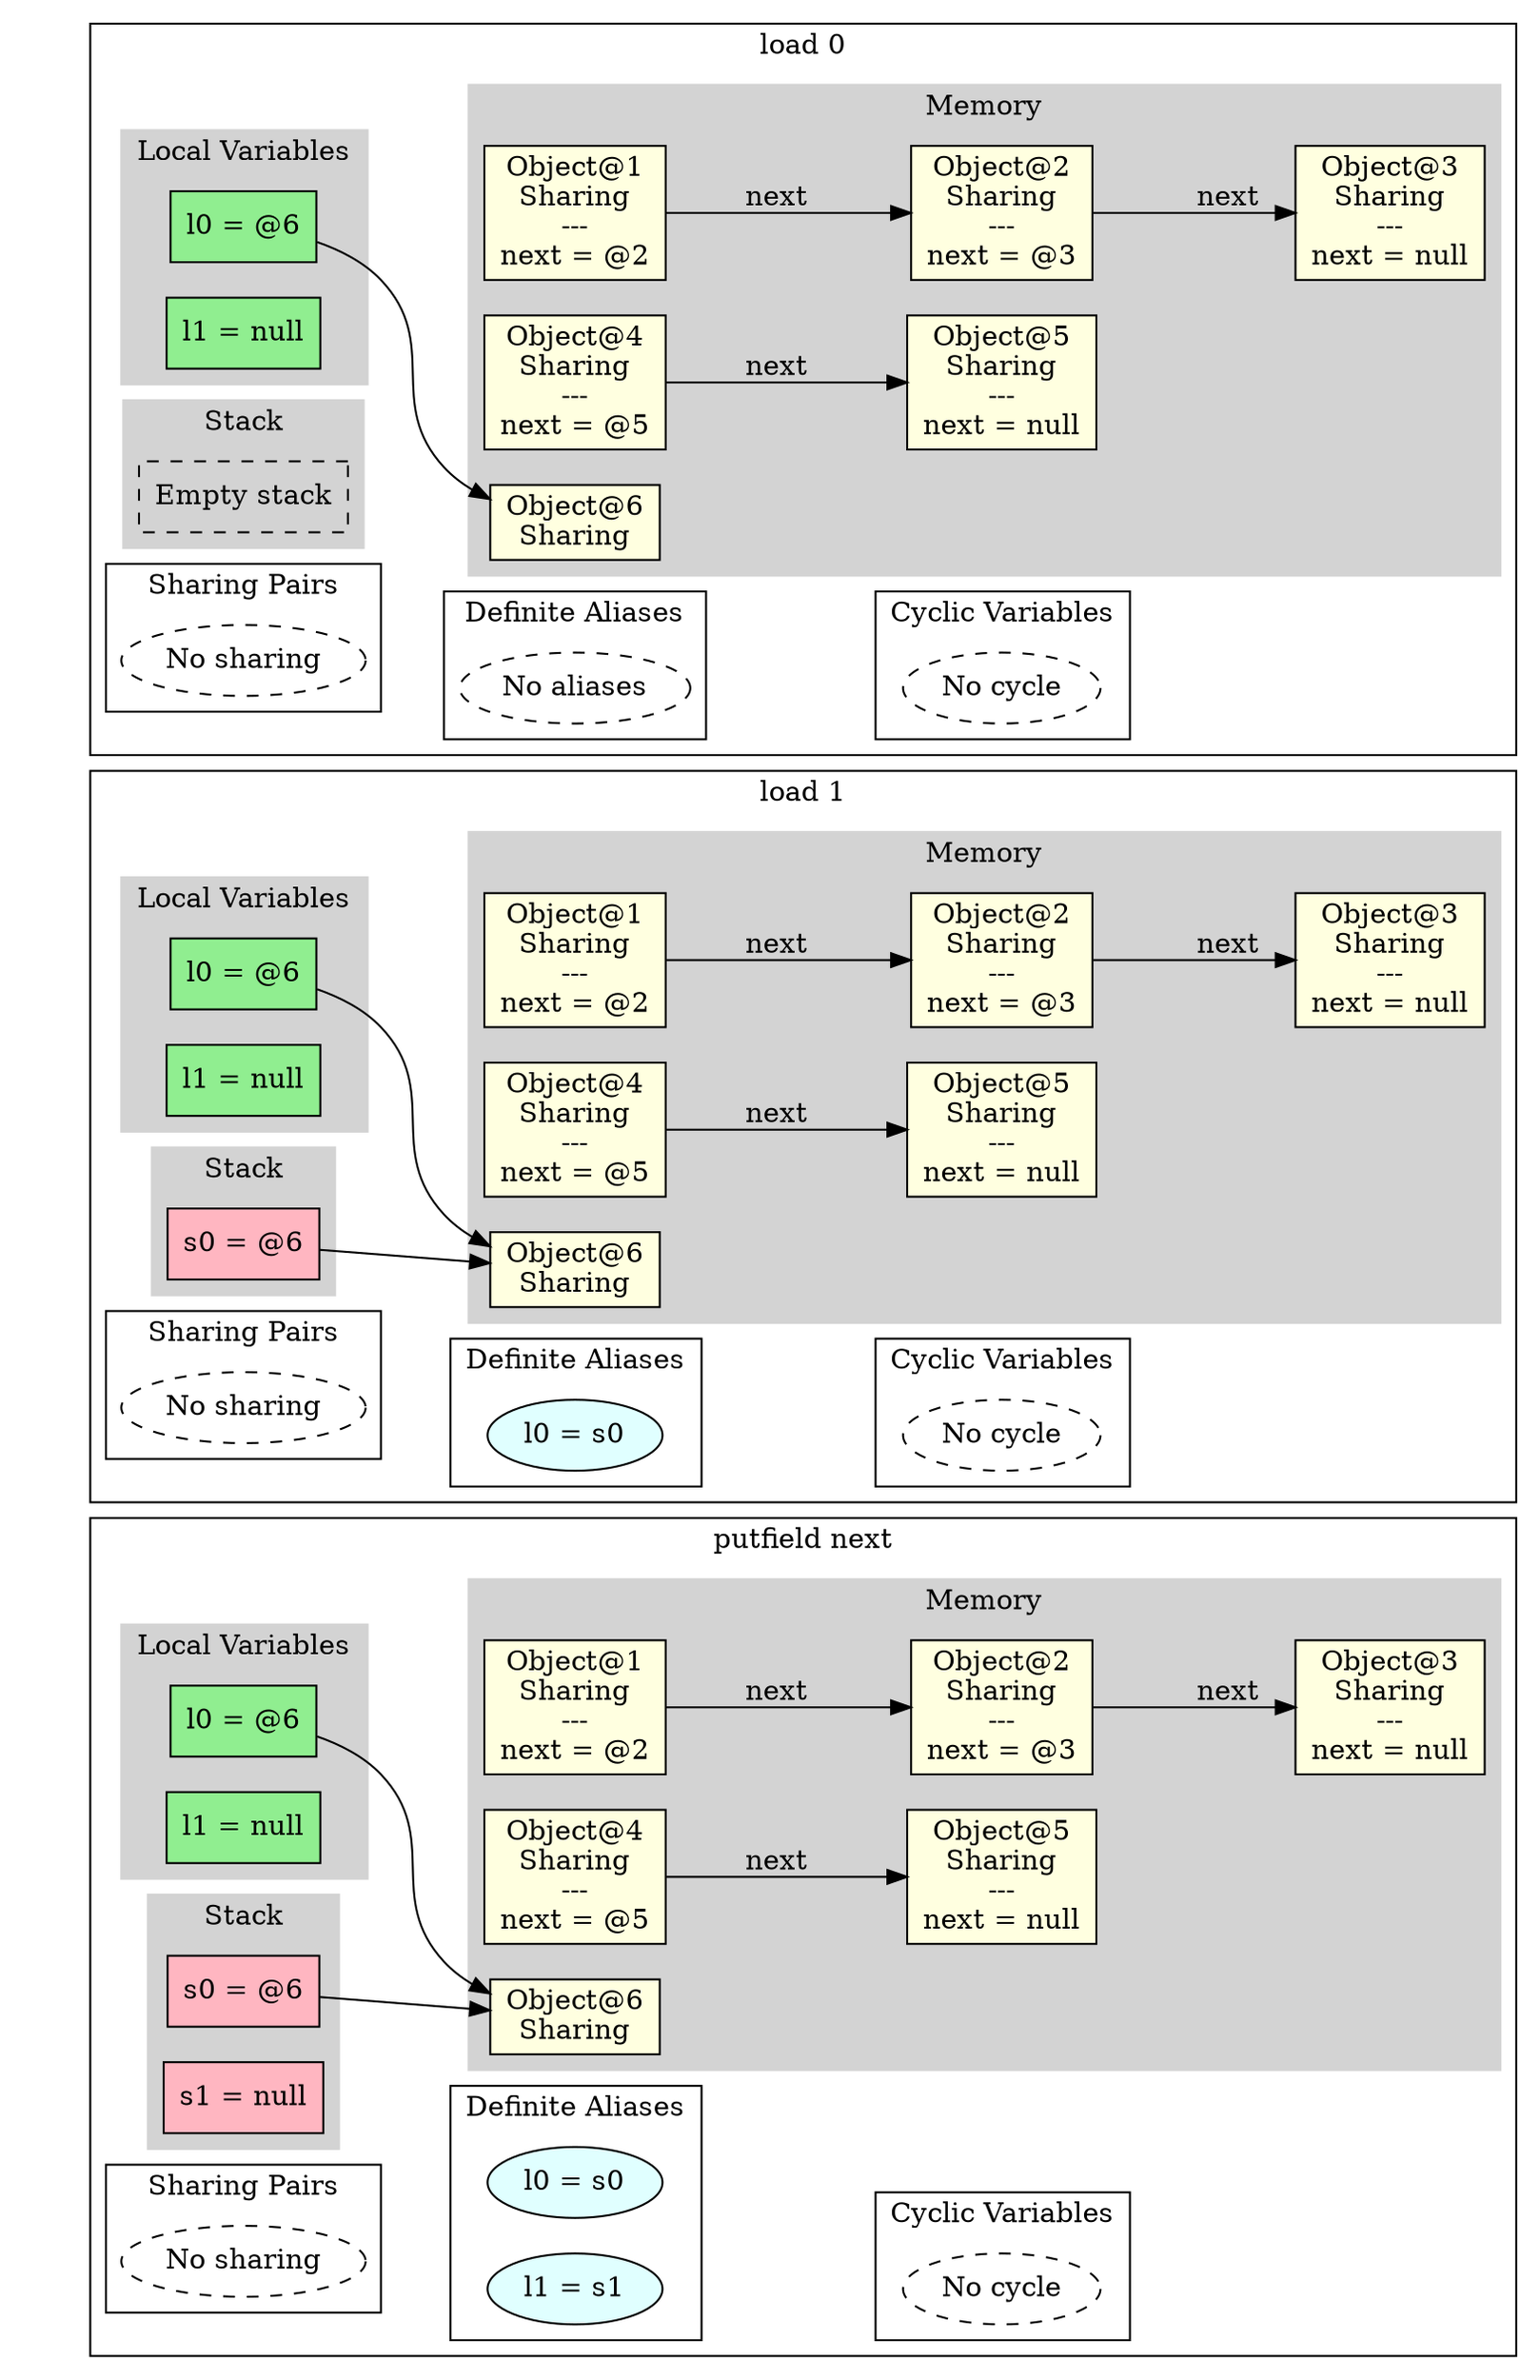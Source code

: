 digraph MemoryGraph {
 node [shape=box, style=filled, fillcolor=lightblue];
 rankdir=LR;

 // Invisible anchor subgraph
 subgraph cluster_anchor {
 style=invis;
 anchor [style=invis, shape=point, width=0, height=0];
 }

 // Starting point for subgraph ordering
 anchor_start [style=invis, shape=point];

 anchor_1748986333595 [style=invis, shape=point];
 anchor_start -> anchor_1748986333595 [style=invis];
 anchor_start = anchor_1748986333595;

 subgraph cluster_1748986333595 {
 anchor_1748986333595 [style=invis];
 label="load 0";
 subgraph cluster_locals_1748986333595 {
 label="Local Variables";
 style=filled;
 color=lightgrey;
 node [style=filled, fillcolor=lightgreen];
 "l0_1748986333595" [label="l0 = @6"];
 "l1_1748986333595" [label="l1 = null"];
 }

 subgraph cluster_stack_1748986333595 {
 label="Stack";
 style=filled;
 color=lightgrey;
 node [style=filled, fillcolor=lightpink];
 "empty_stack_1748986333595" [label="Empty stack", style=dashed, fillcolor=white];
 }

 subgraph cluster_memory_1748986333595 {
 label="Memory";
 style=filled;
 color=lightgrey;
 node [style=filled, fillcolor=lightyellow];
 "obj1_1748986333595" [label="Object@1\nSharing\n---\nnext = @2\n"];
 "obj2_1748986333595" [label="Object@2\nSharing\n---\nnext = @3\n"];
 "obj3_1748986333595" [label="Object@3\nSharing\n---\nnext = null\n"];
 "obj4_1748986333595" [label="Object@4\nSharing\n---\nnext = @5\n"];
 "obj5_1748986333595" [label="Object@5\nSharing\n---\nnext = null\n"];
 "obj6_1748986333595" [label="Object@6\nSharing"];
 }

 "l0_1748986333595" -> "obj6_1748986333595";
 "obj1_1748986333595" -> "obj2_1748986333595" [label="next"];
 "obj2_1748986333595" -> "obj3_1748986333595" [label="next"];
 "obj4_1748986333595" -> "obj5_1748986333595" [label="next"];

 // Sharing pairs
 subgraph cluster_sharing_1748986333595 {
 label="Sharing Pairs";
 node [shape=ellipse, style=filled, fillcolor=lightyellow];
 "empty_sharing_1748986333595" [label="No sharing", style=dashed, fillcolor=white];
 }

    // Alias pairs
    subgraph cluster_aliases_1748986333595 {
      label="Definite Aliases";
      node [shape=ellipse, style=filled, fillcolor=lightcyan];
      "empty_alias_1748986333595" [label="No aliases", style=dashed, fillcolor=white];
    }

 // Cyclic variables
 subgraph cluster_cyclic_1748986333595 {
 label="Cyclic Variables";
 node [shape=ellipse];
 "empty_cyclic_1748986333595" [label="No cycle", style=dashed, fillcolor=white];
 }
 // Invisible edge for horizontal alignment
 "empty_sharing_1748986333595" -> "empty_alias_1748986333595" [style=invis, weight=10];
 // Invisible edge for horizontal alignment
 "empty_alias_1748986333595" -> "empty_cyclic_1748986333595" [style=invis, weight=10];
 }
 anchor_1748986333596 [style=invis, shape=point];
 anchor_start -> anchor_1748986333596 [style=invis];
 anchor_start = anchor_1748986333596;

 subgraph cluster_1748986333596 {
 anchor_1748986333596 [style=invis];
 label="load 1";
 subgraph cluster_locals_1748986333596 {
 label="Local Variables";
 style=filled;
 color=lightgrey;
 node [style=filled, fillcolor=lightgreen];
 "l0_1748986333596" [label="l0 = @6"];
 "l1_1748986333596" [label="l1 = null"];
 }

 subgraph cluster_stack_1748986333596 {
 label="Stack";
 style=filled;
 color=lightgrey;
 node [style=filled, fillcolor=lightpink];
 "s0_1748986333596" [label="s0 = @6"];
 }

 subgraph cluster_memory_1748986333596 {
 label="Memory";
 style=filled;
 color=lightgrey;
 node [style=filled, fillcolor=lightyellow];
 "obj1_1748986333596" [label="Object@1\nSharing\n---\nnext = @2\n"];
 "obj2_1748986333596" [label="Object@2\nSharing\n---\nnext = @3\n"];
 "obj3_1748986333596" [label="Object@3\nSharing\n---\nnext = null\n"];
 "obj4_1748986333596" [label="Object@4\nSharing\n---\nnext = @5\n"];
 "obj5_1748986333596" [label="Object@5\nSharing\n---\nnext = null\n"];
 "obj6_1748986333596" [label="Object@6\nSharing"];
 }

 "l0_1748986333596" -> "obj6_1748986333596";
 "s0_1748986333596" -> "obj6_1748986333596";
 "obj1_1748986333596" -> "obj2_1748986333596" [label="next"];
 "obj2_1748986333596" -> "obj3_1748986333596" [label="next"];
 "obj4_1748986333596" -> "obj5_1748986333596" [label="next"];

 // Sharing pairs
 subgraph cluster_sharing_1748986333596 {
 label="Sharing Pairs";
 node [shape=ellipse, style=filled, fillcolor=lightyellow];
 "empty_sharing_1748986333596" [label="No sharing", style=dashed, fillcolor=white];
 }

    // Alias pairs
    subgraph cluster_aliases_1748986333596 {
      label="Definite Aliases";
      node [shape=ellipse, style=filled, fillcolor=lightcyan];
      "alias0_1748986333596" [label="l0 = s0"];
    }

 // Cyclic variables
 subgraph cluster_cyclic_1748986333596 {
 label="Cyclic Variables";
 node [shape=ellipse];
 "empty_cyclic_1748986333596" [label="No cycle", style=dashed, fillcolor=white];
 }
 // Invisible edge for horizontal alignment
 "empty_sharing_1748986333596" -> "alias0_1748986333596" [style=invis, weight=10];
 // Invisible edge for horizontal alignment
 "alias0_1748986333596" -> "empty_cyclic_1748986333596" [style=invis, weight=10];
 }
 anchor_1748986333597 [style=invis, shape=point];
 anchor_start -> anchor_1748986333597 [style=invis];
 anchor_start = anchor_1748986333597;

 subgraph cluster_1748986333597 {
 anchor_1748986333597 [style=invis];
 label="putfield next";
 subgraph cluster_locals_1748986333597 {
 label="Local Variables";
 style=filled;
 color=lightgrey;
 node [style=filled, fillcolor=lightgreen];
 "l0_1748986333597" [label="l0 = @6"];
 "l1_1748986333597" [label="l1 = null"];
 }

 subgraph cluster_stack_1748986333597 {
 label="Stack";
 style=filled;
 color=lightgrey;
 node [style=filled, fillcolor=lightpink];
 "s0_1748986333597" [label="s0 = @6"];
 "s1_1748986333597" [label="s1 = null"];
 }

 subgraph cluster_memory_1748986333597 {
 label="Memory";
 style=filled;
 color=lightgrey;
 node [style=filled, fillcolor=lightyellow];
 "obj1_1748986333597" [label="Object@1\nSharing\n---\nnext = @2\n"];
 "obj2_1748986333597" [label="Object@2\nSharing\n---\nnext = @3\n"];
 "obj3_1748986333597" [label="Object@3\nSharing\n---\nnext = null\n"];
 "obj4_1748986333597" [label="Object@4\nSharing\n---\nnext = @5\n"];
 "obj5_1748986333597" [label="Object@5\nSharing\n---\nnext = null\n"];
 "obj6_1748986333597" [label="Object@6\nSharing"];
 }

 "l0_1748986333597" -> "obj6_1748986333597";
 "s0_1748986333597" -> "obj6_1748986333597";
 "obj1_1748986333597" -> "obj2_1748986333597" [label="next"];
 "obj2_1748986333597" -> "obj3_1748986333597" [label="next"];
 "obj4_1748986333597" -> "obj5_1748986333597" [label="next"];

 // Sharing pairs
 subgraph cluster_sharing_1748986333597 {
 label="Sharing Pairs";
 node [shape=ellipse, style=filled, fillcolor=lightyellow];
 "empty_sharing_1748986333597" [label="No sharing", style=dashed, fillcolor=white];
 }

    // Alias pairs
    subgraph cluster_aliases_1748986333597 {
      label="Definite Aliases";
      node [shape=ellipse, style=filled, fillcolor=lightcyan];
      "alias0_1748986333597" [label="l0 = s0"];
      "alias1_1748986333597" [label="l1 = s1"];
    }

 // Cyclic variables
 subgraph cluster_cyclic_1748986333597 {
 label="Cyclic Variables";
 node [shape=ellipse];
 "empty_cyclic_1748986333597" [label="No cycle", style=dashed, fillcolor=white];
 }
 // Invisible edge for horizontal alignment
 "empty_sharing_1748986333597" -> "alias1_1748986333597" [style=invis, weight=10];
 // Invisible edge for horizontal alignment
 "alias1_1748986333597" -> "empty_cyclic_1748986333597" [style=invis, weight=10];
 }
}
